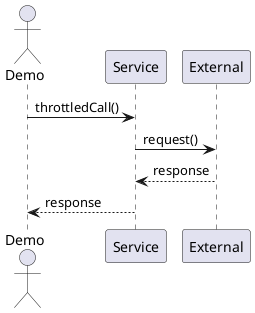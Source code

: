 @startuml
actor Demo
Demo -> Service: throttledCall()
Service -> External: request()
External --> Service: response
Service --> Demo: response
@enduml
